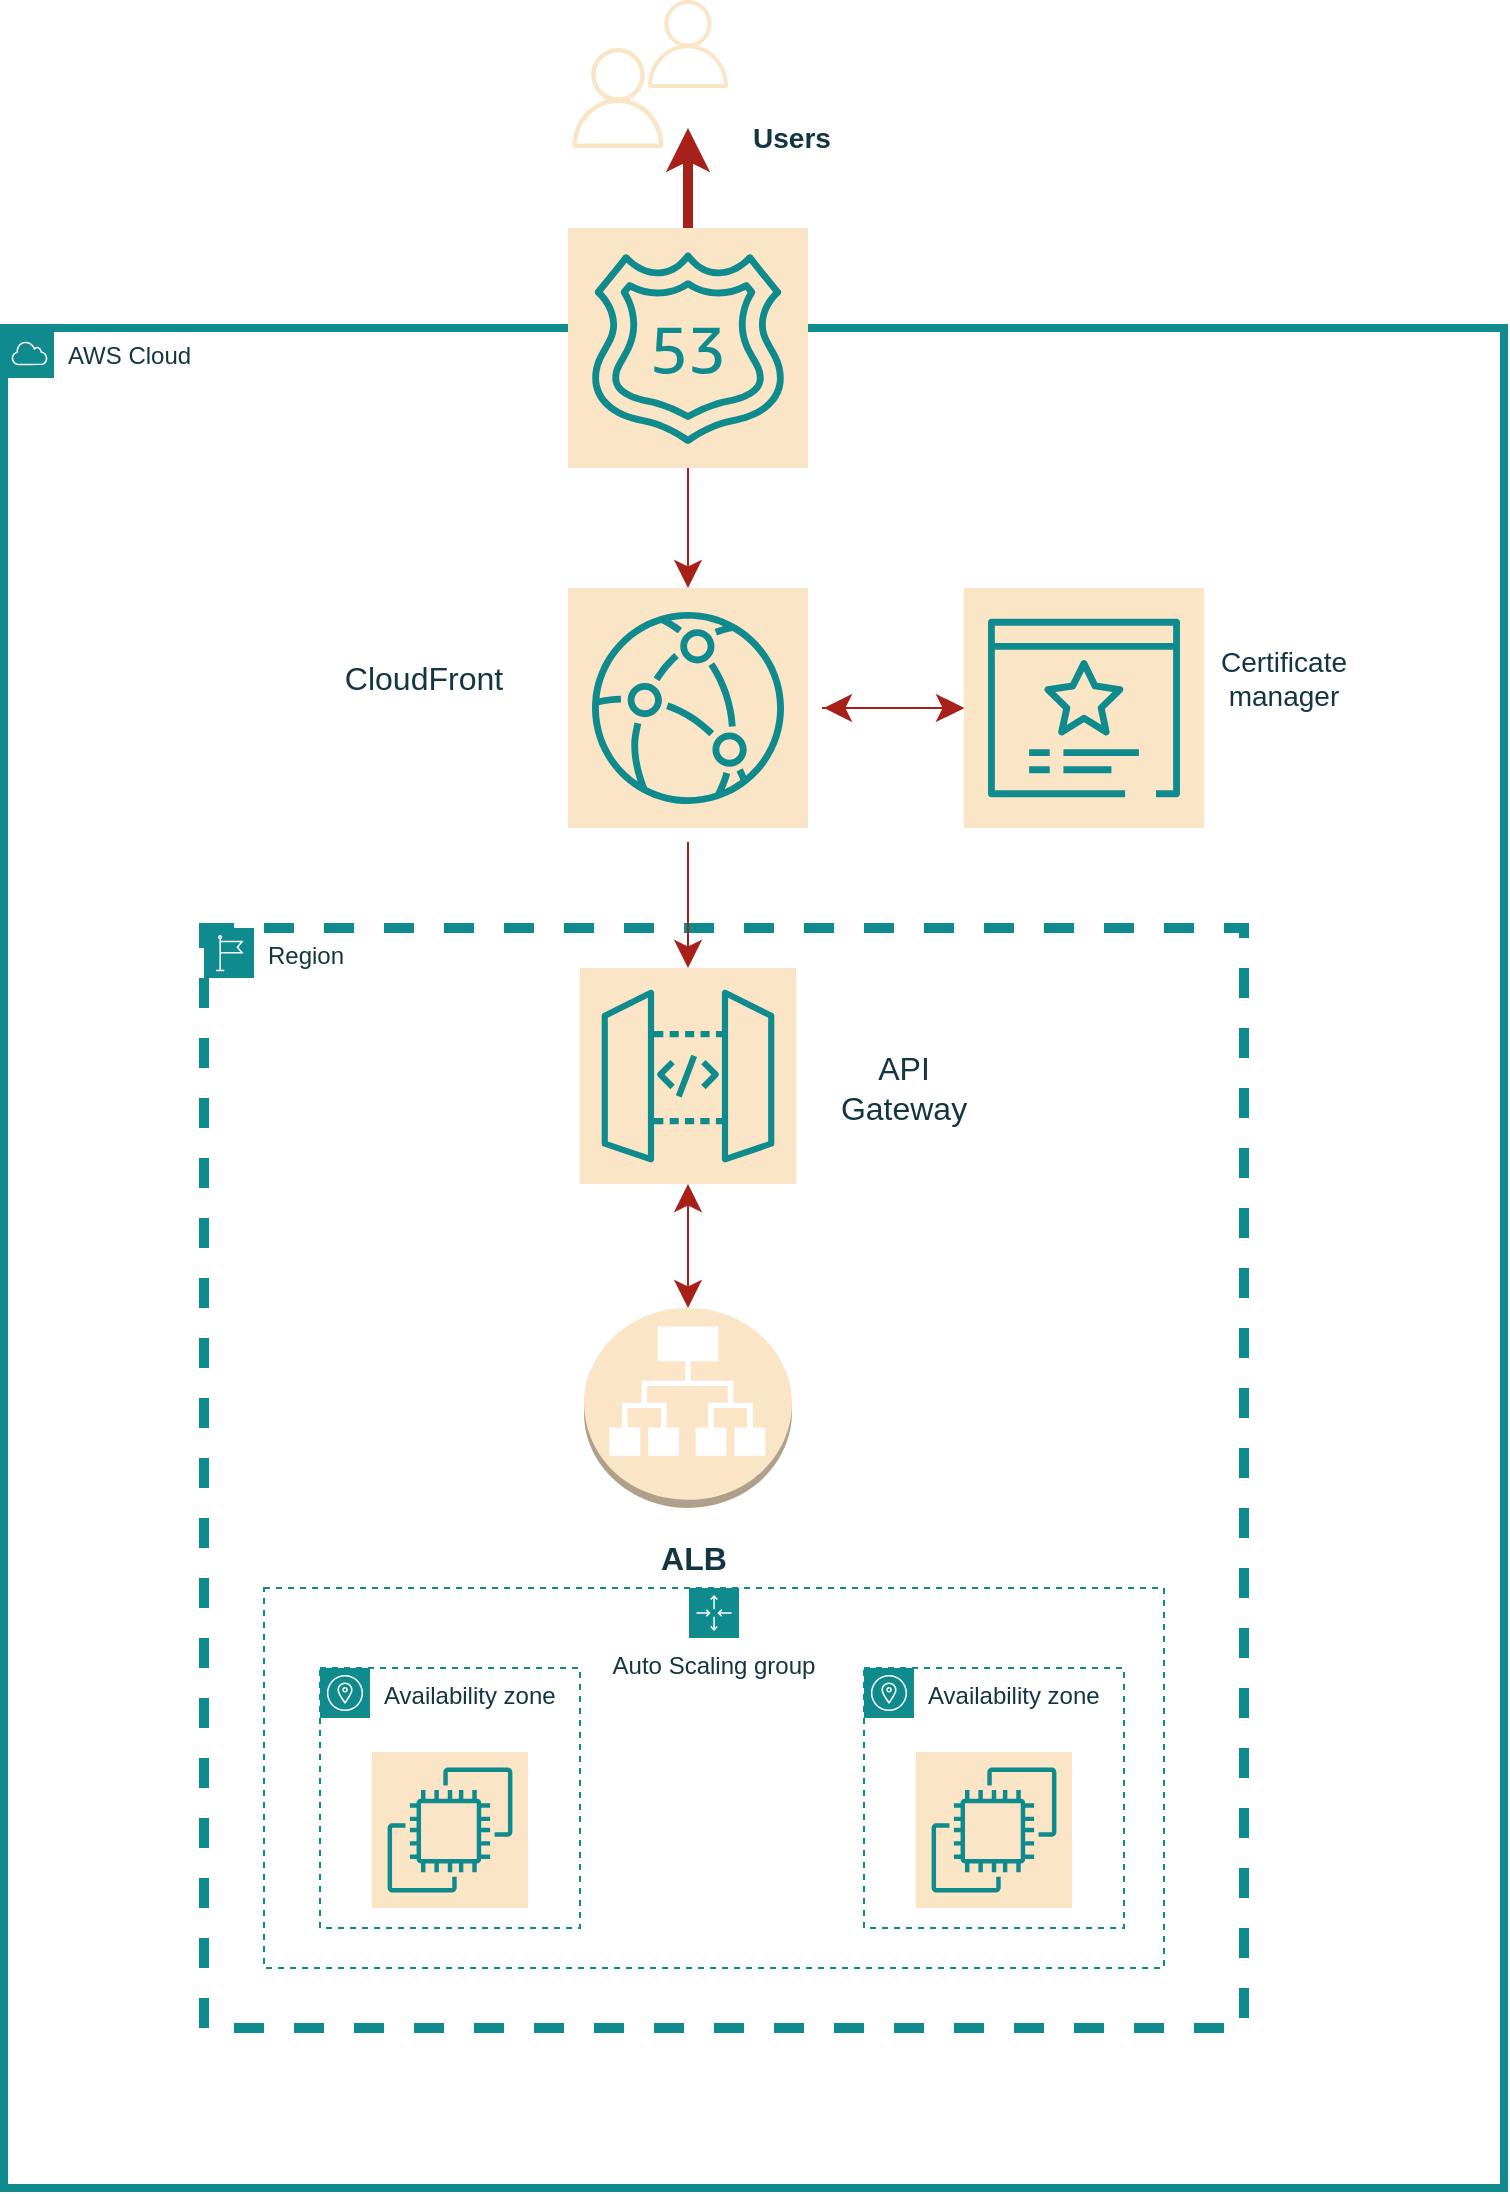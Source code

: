 <mxfile version="22.1.4" type="github">
  <diagram name="Page-1" id="Do15Pc9qIlj0_piw9mJM">
    <mxGraphModel dx="1222" dy="686" grid="1" gridSize="10" guides="1" tooltips="1" connect="1" arrows="1" fold="1" page="1" pageScale="1" pageWidth="850" pageHeight="1100" background="#ffffff" math="0" shadow="0">
      <root>
        <mxCell id="0" />
        <mxCell id="1" parent="0" />
        <mxCell id="wugzxEL_MV_7vuM8QhrN-1" value="" style="outlineConnect=0;fontColor=#143642;fillColor=#FAE5C7;strokeColor=none;dashed=0;verticalLabelPosition=bottom;verticalAlign=top;align=center;html=1;fontSize=12;fontStyle=0;aspect=fixed;pointerEvents=1;shape=mxgraph.aws4.user;labelBackgroundColor=none;rounded=0;" parent="1" vertex="1">
          <mxGeometry x="332" y="30" width="50" height="50" as="geometry" />
        </mxCell>
        <mxCell id="wugzxEL_MV_7vuM8QhrN-2" value="" style="outlineConnect=0;fontColor=#143642;fillColor=#FAE5C7;strokeColor=none;dashed=0;verticalLabelPosition=bottom;verticalAlign=top;align=center;html=1;fontSize=12;fontStyle=0;aspect=fixed;pointerEvents=1;shape=mxgraph.aws4.user;labelBackgroundColor=none;rounded=0;" parent="1" vertex="1">
          <mxGeometry x="370" y="6" width="44" height="44" as="geometry" />
        </mxCell>
        <mxCell id="wugzxEL_MV_7vuM8QhrN-3" value="AWS Cloud" style="outlineConnect=0;html=1;whiteSpace=wrap;fontSize=12;fontStyle=0;shape=mxgraph.aws4.group;grIcon=mxgraph.aws4.group_aws_cloud;strokeColor=#0F8B8D;fillColor=none;verticalAlign=top;align=left;spacingLeft=30;fontColor=#143642;dashed=0;strokeWidth=4;labelBackgroundColor=none;rounded=0;" parent="1" vertex="1">
          <mxGeometry x="50" y="170" width="750" height="930" as="geometry" />
        </mxCell>
        <mxCell id="wugzxEL_MV_7vuM8QhrN-4" value="" style="points=[[0,0,0],[0.25,0,0],[0.5,0,0],[0.75,0,0],[1,0,0],[0,1,0],[0.25,1,0],[0.5,1,0],[0.75,1,0],[1,1,0],[0,0.25,0],[0,0.5,0],[0,0.75,0],[1,0.25,0],[1,0.5,0],[1,0.75,0]];outlineConnect=0;fontColor=#143642;fillColor=#FAE5C7;strokeColor=#0F8B8D;dashed=0;verticalLabelPosition=bottom;verticalAlign=top;align=center;html=1;fontSize=12;fontStyle=0;aspect=fixed;shape=mxgraph.aws4.resourceIcon;resIcon=mxgraph.aws4.route_53;labelBackgroundColor=none;rounded=0;" parent="1" vertex="1">
          <mxGeometry x="332" y="120" width="120" height="120" as="geometry" />
        </mxCell>
        <mxCell id="wugzxEL_MV_7vuM8QhrN-5" value="" style="endArrow=classic;html=1;rounded=0;exitX=0.5;exitY=0;exitDx=0;exitDy=0;exitPerimeter=0;strokeWidth=5;labelBackgroundColor=none;strokeColor=#A8201A;fontColor=default;" parent="1" source="wugzxEL_MV_7vuM8QhrN-4" edge="1">
          <mxGeometry width="50" height="50" relative="1" as="geometry">
            <mxPoint x="510" y="380" as="sourcePoint" />
            <mxPoint x="392" y="70" as="targetPoint" />
          </mxGeometry>
        </mxCell>
        <mxCell id="wugzxEL_MV_7vuM8QhrN-25" value="" style="edgeStyle=orthogonalEdgeStyle;rounded=0;orthogonalLoop=1;jettySize=auto;html=1;labelBackgroundColor=none;strokeColor=#A8201A;fontColor=default;" parent="1" source="wugzxEL_MV_7vuM8QhrN-6" target="wugzxEL_MV_7vuM8QhrN-22" edge="1">
          <mxGeometry relative="1" as="geometry" />
        </mxCell>
        <mxCell id="wugzxEL_MV_7vuM8QhrN-6" value="" style="points=[[0,0,0],[0.25,0,0],[0.5,0,0],[0.75,0,0],[1,0,0],[0,1,0],[0.25,1,0],[0.5,1,0],[0.75,1,0],[1,1,0],[0,0.25,0],[0,0.5,0],[0,0.75,0],[1,0.25,0],[1,0.5,0],[1,0.75,0]];outlineConnect=0;fontColor=#143642;fillColor=#FAE5C7;strokeColor=#0F8B8D;dashed=0;verticalLabelPosition=bottom;verticalAlign=top;align=center;html=1;fontSize=12;fontStyle=0;aspect=fixed;shape=mxgraph.aws4.resourceIcon;resIcon=mxgraph.aws4.cloudfront;strokeWidth=1;perimeterSpacing=7;labelBackgroundColor=none;rounded=0;" parent="1" vertex="1">
          <mxGeometry x="332" y="300" width="120" height="120" as="geometry" />
        </mxCell>
        <mxCell id="wugzxEL_MV_7vuM8QhrN-7" value="Region" style="points=[[0,0],[0.25,0],[0.5,0],[0.75,0],[1,0],[1,0.25],[1,0.5],[1,0.75],[1,1],[0.75,1],[0.5,1],[0.25,1],[0,1],[0,0.75],[0,0.5],[0,0.25]];outlineConnect=0;html=1;whiteSpace=wrap;fontSize=12;fontStyle=0;container=1;pointerEvents=0;collapsible=0;recursiveResize=0;shape=mxgraph.aws4.group;grIcon=mxgraph.aws4.group_region;strokeColor=#0F8B8D;fillColor=none;verticalAlign=top;align=left;spacingLeft=30;fontColor=#143642;dashed=1;strokeWidth=5;labelBackgroundColor=none;rounded=0;" parent="1" vertex="1">
          <mxGeometry x="150" y="470" width="520" height="550" as="geometry" />
        </mxCell>
        <mxCell id="wugzxEL_MV_7vuM8QhrN-8" value="" style="points=[[0,0,0],[0.25,0,0],[0.5,0,0],[0.75,0,0],[1,0,0],[0,1,0],[0.25,1,0],[0.5,1,0],[0.75,1,0],[1,1,0],[0,0.25,0],[0,0.5,0],[0,0.75,0],[1,0.25,0],[1,0.5,0],[1,0.75,0]];outlineConnect=0;fontColor=#143642;fillColor=#FAE5C7;strokeColor=#0F8B8D;dashed=0;verticalLabelPosition=bottom;verticalAlign=top;align=center;html=1;fontSize=12;fontStyle=0;aspect=fixed;shape=mxgraph.aws4.resourceIcon;resIcon=mxgraph.aws4.api_gateway;labelBackgroundColor=none;rounded=0;" parent="wugzxEL_MV_7vuM8QhrN-7" vertex="1">
          <mxGeometry x="188" y="20" width="108" height="108" as="geometry" />
        </mxCell>
        <mxCell id="wugzxEL_MV_7vuM8QhrN-29" value="&lt;font style=&quot;font-size: 16px;&quot;&gt;API Gateway&lt;/font&gt;" style="text;html=1;strokeColor=none;fillColor=none;align=center;verticalAlign=middle;whiteSpace=wrap;rounded=0;labelBackgroundColor=none;fontColor=#143642;" parent="wugzxEL_MV_7vuM8QhrN-7" vertex="1">
          <mxGeometry x="320" y="65" width="60" height="30" as="geometry" />
        </mxCell>
        <mxCell id="wugzxEL_MV_7vuM8QhrN-9" value="" style="outlineConnect=0;dashed=0;verticalLabelPosition=bottom;verticalAlign=top;align=center;html=1;shape=mxgraph.aws3.application_load_balancer;fillColor=#FAE5C7;labelBackgroundColor=none;strokeColor=#0F8B8D;fontColor=#143642;rounded=0;" parent="1" vertex="1">
          <mxGeometry x="340" y="660" width="104" height="100" as="geometry" />
        </mxCell>
        <mxCell id="wugzxEL_MV_7vuM8QhrN-10" value="Auto Scaling group" style="points=[[0,0],[0.25,0],[0.5,0],[0.75,0],[1,0],[1,0.25],[1,0.5],[1,0.75],[1,1],[0.75,1],[0.5,1],[0.25,1],[0,1],[0,0.75],[0,0.5],[0,0.25]];outlineConnect=0;html=1;whiteSpace=wrap;fontSize=12;fontStyle=0;container=1;pointerEvents=0;collapsible=0;recursiveResize=0;shape=mxgraph.aws4.groupCenter;grIcon=mxgraph.aws4.group_auto_scaling_group;grStroke=1;strokeColor=#0F8B8D;fillColor=none;verticalAlign=top;align=center;fontColor=#143642;dashed=1;spacingTop=25;labelBackgroundColor=none;rounded=0;" parent="1" vertex="1">
          <mxGeometry x="180" y="800" width="450" height="190" as="geometry" />
        </mxCell>
        <mxCell id="wugzxEL_MV_7vuM8QhrN-11" value="Availability zone" style="outlineConnect=0;html=1;whiteSpace=wrap;fontSize=12;fontStyle=0;shape=mxgraph.aws4.group;grIcon=mxgraph.aws4.group_availability_zone;strokeColor=#0F8B8D;fillColor=none;verticalAlign=top;align=left;spacingLeft=30;fontColor=#143642;dashed=1;labelBackgroundColor=none;rounded=0;" parent="wugzxEL_MV_7vuM8QhrN-10" vertex="1">
          <mxGeometry x="28" y="40" width="130" height="130" as="geometry" />
        </mxCell>
        <mxCell id="wugzxEL_MV_7vuM8QhrN-14" value="Availability zone" style="outlineConnect=0;html=1;whiteSpace=wrap;fontSize=12;fontStyle=0;shape=mxgraph.aws4.group;grIcon=mxgraph.aws4.group_availability_zone;strokeColor=#0F8B8D;fillColor=none;verticalAlign=top;align=left;spacingLeft=30;fontColor=#143642;dashed=1;labelBackgroundColor=none;rounded=0;" parent="wugzxEL_MV_7vuM8QhrN-10" vertex="1">
          <mxGeometry x="300" y="40" width="130" height="130" as="geometry" />
        </mxCell>
        <mxCell id="wugzxEL_MV_7vuM8QhrN-15" value="" style="points=[[0,0,0],[0.25,0,0],[0.5,0,0],[0.75,0,0],[1,0,0],[0,1,0],[0.25,1,0],[0.5,1,0],[0.75,1,0],[1,1,0],[0,0.25,0],[0,0.5,0],[0,0.75,0],[1,0.25,0],[1,0.5,0],[1,0.75,0]];outlineConnect=0;fontColor=#143642;fillColor=#FAE5C7;strokeColor=#0F8B8D;dashed=0;verticalLabelPosition=bottom;verticalAlign=top;align=center;html=1;fontSize=12;fontStyle=0;aspect=fixed;shape=mxgraph.aws4.resourceIcon;resIcon=mxgraph.aws4.ec2;labelBackgroundColor=none;rounded=0;" parent="wugzxEL_MV_7vuM8QhrN-10" vertex="1">
          <mxGeometry x="54" y="82" width="78" height="78" as="geometry" />
        </mxCell>
        <mxCell id="wugzxEL_MV_7vuM8QhrN-16" value="" style="points=[[0,0,0],[0.25,0,0],[0.5,0,0],[0.75,0,0],[1,0,0],[0,1,0],[0.25,1,0],[0.5,1,0],[0.75,1,0],[1,1,0],[0,0.25,0],[0,0.5,0],[0,0.75,0],[1,0.25,0],[1,0.5,0],[1,0.75,0]];outlineConnect=0;fontColor=#143642;fillColor=#FAE5C7;strokeColor=#0F8B8D;dashed=0;verticalLabelPosition=bottom;verticalAlign=top;align=center;html=1;fontSize=12;fontStyle=0;aspect=fixed;shape=mxgraph.aws4.resourceIcon;resIcon=mxgraph.aws4.ec2;labelBackgroundColor=none;rounded=0;" parent="wugzxEL_MV_7vuM8QhrN-10" vertex="1">
          <mxGeometry x="326" y="82" width="78" height="78" as="geometry" />
        </mxCell>
        <mxCell id="wugzxEL_MV_7vuM8QhrN-17" value="&lt;font style=&quot;font-size: 16px;&quot;&gt;&lt;b&gt;ALB&lt;/b&gt;&lt;/font&gt;" style="text;html=1;strokeColor=none;fillColor=none;align=center;verticalAlign=middle;whiteSpace=wrap;rounded=0;strokeWidth=5;labelBackgroundColor=none;fontColor=#143642;" parent="1" vertex="1">
          <mxGeometry x="365" y="770" width="60" height="30" as="geometry" />
        </mxCell>
        <mxCell id="wugzxEL_MV_7vuM8QhrN-18" value="" style="endArrow=classic;startArrow=classic;html=1;rounded=0;entryX=0.5;entryY=1;entryDx=0;entryDy=0;entryPerimeter=0;endSize=11;startSize=11;labelBackgroundColor=none;strokeColor=#A8201A;fontColor=default;" parent="1" source="wugzxEL_MV_7vuM8QhrN-9" target="wugzxEL_MV_7vuM8QhrN-8" edge="1">
          <mxGeometry width="50" height="50" relative="1" as="geometry">
            <mxPoint x="510" y="730" as="sourcePoint" />
            <mxPoint x="560" y="680" as="targetPoint" />
          </mxGeometry>
        </mxCell>
        <mxCell id="wugzxEL_MV_7vuM8QhrN-19" value="" style="endArrow=classic;html=1;rounded=0;endSize=11;startSize=11;entryX=0.5;entryY=0;entryDx=0;entryDy=0;entryPerimeter=0;exitX=0.5;exitY=1;exitDx=0;exitDy=0;exitPerimeter=0;labelBackgroundColor=none;strokeColor=#A8201A;fontColor=default;" parent="1" source="wugzxEL_MV_7vuM8QhrN-6" target="wugzxEL_MV_7vuM8QhrN-8" edge="1">
          <mxGeometry width="50" height="50" relative="1" as="geometry">
            <mxPoint x="510" y="730" as="sourcePoint" />
            <mxPoint x="560" y="680" as="targetPoint" />
          </mxGeometry>
        </mxCell>
        <mxCell id="wugzxEL_MV_7vuM8QhrN-20" value="" style="endArrow=classic;html=1;rounded=0;endSize=11;startSize=11;exitX=0.5;exitY=1;exitDx=0;exitDy=0;exitPerimeter=0;labelBackgroundColor=none;strokeColor=#A8201A;fontColor=default;" parent="1" source="wugzxEL_MV_7vuM8QhrN-4" edge="1">
          <mxGeometry width="50" height="50" relative="1" as="geometry">
            <mxPoint x="402" y="437" as="sourcePoint" />
            <mxPoint x="392" y="300" as="targetPoint" />
          </mxGeometry>
        </mxCell>
        <mxCell id="wugzxEL_MV_7vuM8QhrN-21" value="&lt;b&gt;&lt;font style=&quot;font-size: 14px;&quot;&gt;Users&lt;/font&gt;&lt;/b&gt;" style="text;html=1;strokeColor=none;fillColor=none;align=center;verticalAlign=middle;whiteSpace=wrap;rounded=0;labelBackgroundColor=none;fontColor=#143642;" parent="1" vertex="1">
          <mxGeometry x="414" y="60" width="60" height="30" as="geometry" />
        </mxCell>
        <mxCell id="wugzxEL_MV_7vuM8QhrN-22" value="" style="points=[[0,0,0],[0.25,0,0],[0.5,0,0],[0.75,0,0],[1,0,0],[0,1,0],[0.25,1,0],[0.5,1,0],[0.75,1,0],[1,1,0],[0,0.25,0],[0,0.5,0],[0,0.75,0],[1,0.25,0],[1,0.5,0],[1,0.75,0]];outlineConnect=0;fontColor=#143642;fillColor=#FAE5C7;strokeColor=#0F8B8D;dashed=0;verticalLabelPosition=bottom;verticalAlign=top;align=center;html=1;fontSize=12;fontStyle=0;aspect=fixed;shape=mxgraph.aws4.resourceIcon;resIcon=mxgraph.aws4.certificate_manager_3;labelBackgroundColor=none;rounded=0;" parent="1" vertex="1">
          <mxGeometry x="530" y="300" width="120" height="120" as="geometry" />
        </mxCell>
        <mxCell id="wugzxEL_MV_7vuM8QhrN-23" value="" style="endArrow=classic;startArrow=classic;html=1;rounded=0;entryX=0;entryY=0.5;entryDx=0;entryDy=0;entryPerimeter=0;endSize=11;startSize=11;labelBackgroundColor=none;strokeColor=#A8201A;fontColor=default;" parent="1" target="wugzxEL_MV_7vuM8QhrN-22" edge="1">
          <mxGeometry width="50" height="50" relative="1" as="geometry">
            <mxPoint x="460" y="360" as="sourcePoint" />
            <mxPoint x="444" y="608" as="targetPoint" />
          </mxGeometry>
        </mxCell>
        <mxCell id="wugzxEL_MV_7vuM8QhrN-27" value="&lt;font size=&quot;3&quot;&gt;CloudFront&lt;/font&gt;" style="text;html=1;strokeColor=none;fillColor=none;align=center;verticalAlign=middle;whiteSpace=wrap;rounded=0;labelBackgroundColor=none;fontColor=#143642;" parent="1" vertex="1">
          <mxGeometry x="230" y="330" width="60" height="30" as="geometry" />
        </mxCell>
        <mxCell id="wugzxEL_MV_7vuM8QhrN-28" value="&lt;font style=&quot;font-size: 14px;&quot;&gt;Certificate manager&lt;/font&gt;" style="text;html=1;strokeColor=none;fillColor=none;align=center;verticalAlign=middle;whiteSpace=wrap;rounded=0;labelBackgroundColor=none;fontColor=#143642;" parent="1" vertex="1">
          <mxGeometry x="660" y="330" width="60" height="30" as="geometry" />
        </mxCell>
      </root>
    </mxGraphModel>
  </diagram>
</mxfile>
